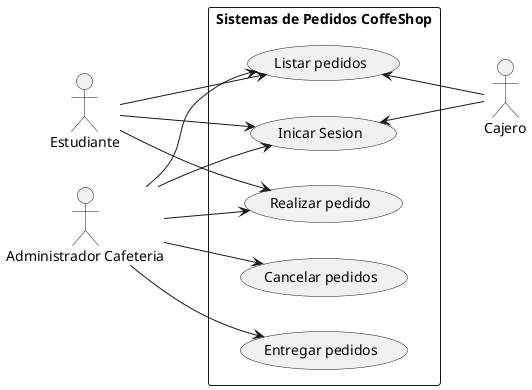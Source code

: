 @startuml casosusocoffeeshop
left to right direction
actor "Estudiante" as est
actor "Administrador Cafeteria" as admin
actor "Cajero" as cajero


rectangle "Sistemas de Pedidos CoffeShop"{
    usecase "Inicar Sesion" as UC1
    usecase "Realizar pedido" as UC2
    usecase "Listar pedidos" as UC3
    usecase "Cancelar pedidos" as UC4
    usecase "Entregar pedidos" as UC5
    
    
}

est --> UC1
est --> UC2
est --> UC3

admin --> UC1
admin --> UC2
admin --> UC3
admin --> UC4
admin --> UC5

UC1 <-- cajero 
UC3 <-- cajero 





@enduml